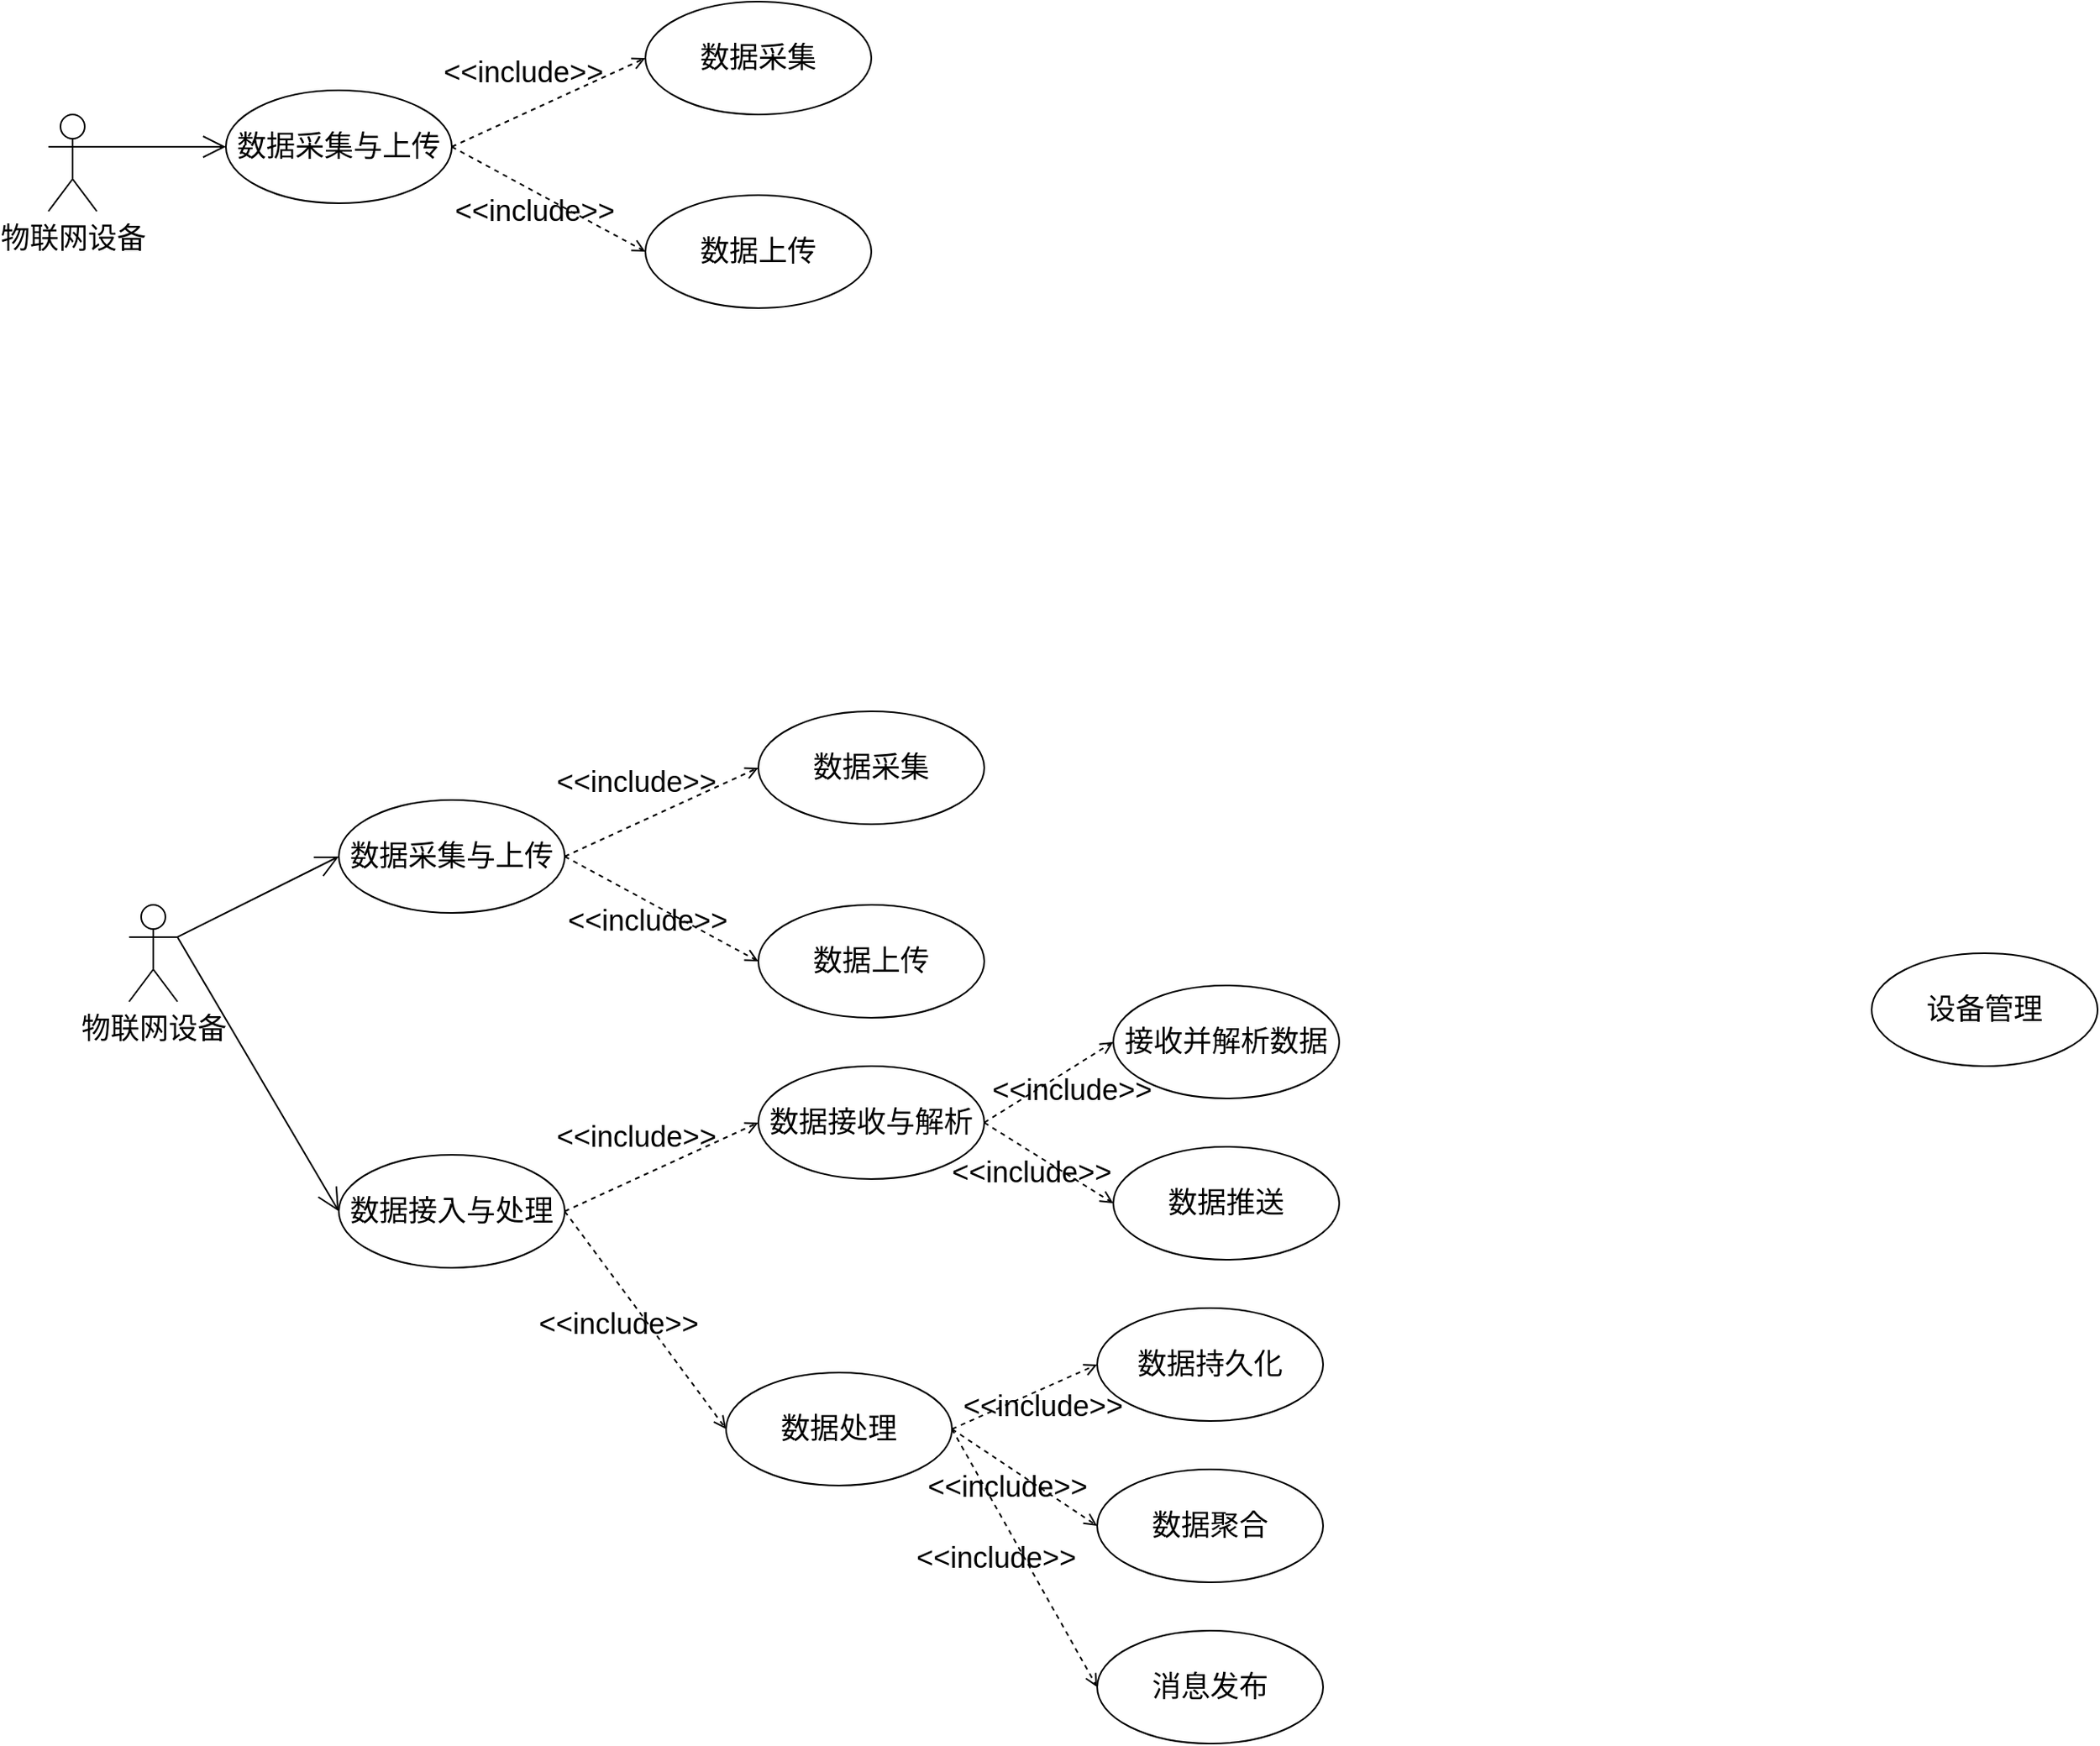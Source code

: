 <mxfile version="20.8.13" type="github">
  <diagram name="第 1 页" id="U8ydg2A2JW9uMpUj9Be2">
    <mxGraphModel dx="1114" dy="659" grid="1" gridSize="10" guides="1" tooltips="1" connect="1" arrows="1" fold="1" page="1" pageScale="1" pageWidth="827" pageHeight="1169" math="0" shadow="0">
      <root>
        <mxCell id="0" />
        <mxCell id="1" parent="0" />
        <mxCell id="imzyElsVaJJx6ul332XI-1" value="&lt;font style=&quot;font-size: 18px;&quot;&gt;物联网设备&lt;/font&gt;" style="shape=umlActor;verticalLabelPosition=bottom;verticalAlign=top;html=1;outlineConnect=0;" vertex="1" parent="1">
          <mxGeometry x="130" y="270" width="30" height="60" as="geometry" />
        </mxCell>
        <mxCell id="imzyElsVaJJx6ul332XI-2" value="数据采集与上传" style="ellipse;whiteSpace=wrap;html=1;fontSize=18;" vertex="1" parent="1">
          <mxGeometry x="240" y="255" width="140" height="70" as="geometry" />
        </mxCell>
        <mxCell id="imzyElsVaJJx6ul332XI-5" value="" style="endArrow=open;endFill=1;endSize=12;html=1;rounded=0;fontSize=18;exitX=1;exitY=0.333;exitDx=0;exitDy=0;exitPerimeter=0;entryX=0;entryY=0.5;entryDx=0;entryDy=0;" edge="1" parent="1" source="imzyElsVaJJx6ul332XI-1" target="imzyElsVaJJx6ul332XI-2">
          <mxGeometry width="160" relative="1" as="geometry">
            <mxPoint x="180" y="430" as="sourcePoint" />
            <mxPoint x="340" y="430" as="targetPoint" />
          </mxGeometry>
        </mxCell>
        <mxCell id="imzyElsVaJJx6ul332XI-6" value="&amp;lt;&amp;lt;include&amp;gt;&amp;gt;" style="html=1;verticalAlign=bottom;labelBackgroundColor=none;endArrow=open;endFill=0;dashed=1;rounded=0;fontSize=18;exitX=1;exitY=0.5;exitDx=0;exitDy=0;entryX=0;entryY=0.5;entryDx=0;entryDy=0;" edge="1" parent="1" source="imzyElsVaJJx6ul332XI-2" target="imzyElsVaJJx6ul332XI-7">
          <mxGeometry x="-0.192" y="11" width="160" relative="1" as="geometry">
            <mxPoint x="400" y="290" as="sourcePoint" />
            <mxPoint x="490" y="240" as="targetPoint" />
            <mxPoint as="offset" />
          </mxGeometry>
        </mxCell>
        <mxCell id="imzyElsVaJJx6ul332XI-7" value="数据采集" style="ellipse;whiteSpace=wrap;html=1;fontSize=18;" vertex="1" parent="1">
          <mxGeometry x="500" y="200" width="140" height="70" as="geometry" />
        </mxCell>
        <mxCell id="imzyElsVaJJx6ul332XI-8" style="edgeStyle=none;rounded=0;orthogonalLoop=1;jettySize=auto;html=1;entryX=0;entryY=0.5;entryDx=0;entryDy=0;fontSize=18;" edge="1" parent="1" source="imzyElsVaJJx6ul332XI-7" target="imzyElsVaJJx6ul332XI-7">
          <mxGeometry relative="1" as="geometry" />
        </mxCell>
        <mxCell id="imzyElsVaJJx6ul332XI-11" value="数据上传" style="ellipse;whiteSpace=wrap;html=1;fontSize=18;" vertex="1" parent="1">
          <mxGeometry x="500" y="320" width="140" height="70" as="geometry" />
        </mxCell>
        <mxCell id="imzyElsVaJJx6ul332XI-12" style="edgeStyle=none;rounded=0;orthogonalLoop=1;jettySize=auto;html=1;entryX=0;entryY=0.5;entryDx=0;entryDy=0;fontSize=18;" edge="1" parent="1" source="imzyElsVaJJx6ul332XI-11" target="imzyElsVaJJx6ul332XI-11">
          <mxGeometry relative="1" as="geometry" />
        </mxCell>
        <mxCell id="imzyElsVaJJx6ul332XI-13" value="&amp;lt;&amp;lt;include&amp;gt;&amp;gt;" style="html=1;verticalAlign=bottom;labelBackgroundColor=none;endArrow=open;endFill=0;dashed=1;rounded=0;fontSize=18;exitX=1;exitY=0.5;exitDx=0;exitDy=0;entryX=0;entryY=0.5;entryDx=0;entryDy=0;" edge="1" parent="1" source="imzyElsVaJJx6ul332XI-2" target="imzyElsVaJJx6ul332XI-11">
          <mxGeometry x="0.036" y="-23" width="160" relative="1" as="geometry">
            <mxPoint x="400" y="360" as="sourcePoint" />
            <mxPoint x="520" y="305" as="targetPoint" />
            <mxPoint as="offset" />
          </mxGeometry>
        </mxCell>
        <mxCell id="imzyElsVaJJx6ul332XI-14" value="&lt;font style=&quot;font-size: 18px;&quot;&gt;物联网设备&lt;/font&gt;" style="shape=umlActor;verticalLabelPosition=bottom;verticalAlign=top;html=1;outlineConnect=0;" vertex="1" parent="1">
          <mxGeometry x="180" y="760" width="30" height="60" as="geometry" />
        </mxCell>
        <mxCell id="imzyElsVaJJx6ul332XI-15" value="数据采集与上传" style="ellipse;whiteSpace=wrap;html=1;fontSize=18;" vertex="1" parent="1">
          <mxGeometry x="310" y="695" width="140" height="70" as="geometry" />
        </mxCell>
        <mxCell id="imzyElsVaJJx6ul332XI-16" value="" style="endArrow=open;endFill=1;endSize=12;html=1;rounded=0;fontSize=18;exitX=1;exitY=0.333;exitDx=0;exitDy=0;exitPerimeter=0;entryX=0;entryY=0.5;entryDx=0;entryDy=0;" edge="1" parent="1" source="imzyElsVaJJx6ul332XI-14" target="imzyElsVaJJx6ul332XI-15">
          <mxGeometry width="160" relative="1" as="geometry">
            <mxPoint x="230" y="920" as="sourcePoint" />
            <mxPoint x="390" y="920" as="targetPoint" />
          </mxGeometry>
        </mxCell>
        <mxCell id="imzyElsVaJJx6ul332XI-17" value="&amp;lt;&amp;lt;include&amp;gt;&amp;gt;" style="html=1;verticalAlign=bottom;labelBackgroundColor=none;endArrow=open;endFill=0;dashed=1;rounded=0;fontSize=18;exitX=1;exitY=0.5;exitDx=0;exitDy=0;entryX=0;entryY=0.5;entryDx=0;entryDy=0;" edge="1" parent="1" source="imzyElsVaJJx6ul332XI-15" target="imzyElsVaJJx6ul332XI-18">
          <mxGeometry x="-0.192" y="11" width="160" relative="1" as="geometry">
            <mxPoint x="470" y="730" as="sourcePoint" />
            <mxPoint x="560" y="680" as="targetPoint" />
            <mxPoint as="offset" />
          </mxGeometry>
        </mxCell>
        <mxCell id="imzyElsVaJJx6ul332XI-18" value="数据采集" style="ellipse;whiteSpace=wrap;html=1;fontSize=18;" vertex="1" parent="1">
          <mxGeometry x="570" y="640" width="140" height="70" as="geometry" />
        </mxCell>
        <mxCell id="imzyElsVaJJx6ul332XI-19" style="edgeStyle=none;rounded=0;orthogonalLoop=1;jettySize=auto;html=1;entryX=0;entryY=0.5;entryDx=0;entryDy=0;fontSize=18;" edge="1" parent="1" source="imzyElsVaJJx6ul332XI-18" target="imzyElsVaJJx6ul332XI-18">
          <mxGeometry relative="1" as="geometry" />
        </mxCell>
        <mxCell id="imzyElsVaJJx6ul332XI-20" value="数据上传" style="ellipse;whiteSpace=wrap;html=1;fontSize=18;" vertex="1" parent="1">
          <mxGeometry x="570" y="760" width="140" height="70" as="geometry" />
        </mxCell>
        <mxCell id="imzyElsVaJJx6ul332XI-21" style="edgeStyle=none;rounded=0;orthogonalLoop=1;jettySize=auto;html=1;entryX=0;entryY=0.5;entryDx=0;entryDy=0;fontSize=18;" edge="1" parent="1" source="imzyElsVaJJx6ul332XI-20" target="imzyElsVaJJx6ul332XI-20">
          <mxGeometry relative="1" as="geometry" />
        </mxCell>
        <mxCell id="imzyElsVaJJx6ul332XI-22" value="&amp;lt;&amp;lt;include&amp;gt;&amp;gt;" style="html=1;verticalAlign=bottom;labelBackgroundColor=none;endArrow=open;endFill=0;dashed=1;rounded=0;fontSize=18;exitX=1;exitY=0.5;exitDx=0;exitDy=0;entryX=0;entryY=0.5;entryDx=0;entryDy=0;" edge="1" parent="1" source="imzyElsVaJJx6ul332XI-15" target="imzyElsVaJJx6ul332XI-20">
          <mxGeometry x="0.036" y="-23" width="160" relative="1" as="geometry">
            <mxPoint x="470" y="800" as="sourcePoint" />
            <mxPoint x="590" y="745" as="targetPoint" />
            <mxPoint as="offset" />
          </mxGeometry>
        </mxCell>
        <mxCell id="imzyElsVaJJx6ul332XI-23" value="数据接入与处理" style="ellipse;whiteSpace=wrap;html=1;fontSize=18;" vertex="1" parent="1">
          <mxGeometry x="310" y="915" width="140" height="70" as="geometry" />
        </mxCell>
        <mxCell id="imzyElsVaJJx6ul332XI-24" value="&amp;lt;&amp;lt;include&amp;gt;&amp;gt;" style="html=1;verticalAlign=bottom;labelBackgroundColor=none;endArrow=open;endFill=0;dashed=1;rounded=0;fontSize=18;exitX=1;exitY=0.5;exitDx=0;exitDy=0;entryX=0;entryY=0.5;entryDx=0;entryDy=0;" edge="1" parent="1" source="imzyElsVaJJx6ul332XI-23" target="imzyElsVaJJx6ul332XI-25">
          <mxGeometry x="-0.192" y="11" width="160" relative="1" as="geometry">
            <mxPoint x="470" y="950" as="sourcePoint" />
            <mxPoint x="560" y="900" as="targetPoint" />
            <mxPoint as="offset" />
          </mxGeometry>
        </mxCell>
        <mxCell id="imzyElsVaJJx6ul332XI-25" value="数据接收与解析" style="ellipse;whiteSpace=wrap;html=1;fontSize=18;" vertex="1" parent="1">
          <mxGeometry x="570" y="860" width="140" height="70" as="geometry" />
        </mxCell>
        <mxCell id="imzyElsVaJJx6ul332XI-26" style="edgeStyle=none;rounded=0;orthogonalLoop=1;jettySize=auto;html=1;entryX=0;entryY=0.5;entryDx=0;entryDy=0;fontSize=18;" edge="1" parent="1" source="imzyElsVaJJx6ul332XI-25" target="imzyElsVaJJx6ul332XI-25">
          <mxGeometry relative="1" as="geometry" />
        </mxCell>
        <mxCell id="imzyElsVaJJx6ul332XI-27" value="数据处理" style="ellipse;whiteSpace=wrap;html=1;fontSize=18;" vertex="1" parent="1">
          <mxGeometry x="550" y="1050" width="140" height="70" as="geometry" />
        </mxCell>
        <mxCell id="imzyElsVaJJx6ul332XI-28" style="edgeStyle=none;rounded=0;orthogonalLoop=1;jettySize=auto;html=1;entryX=0;entryY=0.5;entryDx=0;entryDy=0;fontSize=18;" edge="1" parent="1" source="imzyElsVaJJx6ul332XI-27" target="imzyElsVaJJx6ul332XI-27">
          <mxGeometry relative="1" as="geometry" />
        </mxCell>
        <mxCell id="imzyElsVaJJx6ul332XI-29" value="&amp;lt;&amp;lt;include&amp;gt;&amp;gt;" style="html=1;verticalAlign=bottom;labelBackgroundColor=none;endArrow=open;endFill=0;dashed=1;rounded=0;fontSize=18;exitX=1;exitY=0.5;exitDx=0;exitDy=0;entryX=0;entryY=0.5;entryDx=0;entryDy=0;" edge="1" parent="1" source="imzyElsVaJJx6ul332XI-23" target="imzyElsVaJJx6ul332XI-27">
          <mxGeometry x="0.036" y="-23" width="160" relative="1" as="geometry">
            <mxPoint x="470" y="1020" as="sourcePoint" />
            <mxPoint x="590" y="965" as="targetPoint" />
            <mxPoint as="offset" />
          </mxGeometry>
        </mxCell>
        <mxCell id="imzyElsVaJJx6ul332XI-30" value="" style="endArrow=open;endFill=1;endSize=12;html=1;rounded=0;fontSize=18;exitX=1;exitY=0.333;exitDx=0;exitDy=0;exitPerimeter=0;entryX=0;entryY=0.5;entryDx=0;entryDy=0;" edge="1" parent="1" source="imzyElsVaJJx6ul332XI-14" target="imzyElsVaJJx6ul332XI-23">
          <mxGeometry width="160" relative="1" as="geometry">
            <mxPoint x="190" y="910" as="sourcePoint" />
            <mxPoint x="290" y="860" as="targetPoint" />
          </mxGeometry>
        </mxCell>
        <mxCell id="imzyElsVaJJx6ul332XI-33" value="接收并解析数据" style="ellipse;whiteSpace=wrap;html=1;fontSize=18;" vertex="1" parent="1">
          <mxGeometry x="790" y="810" width="140" height="70" as="geometry" />
        </mxCell>
        <mxCell id="imzyElsVaJJx6ul332XI-36" value="&amp;lt;&amp;lt;include&amp;gt;&amp;gt;" style="html=1;verticalAlign=bottom;labelBackgroundColor=none;endArrow=open;endFill=0;dashed=1;rounded=0;fontSize=18;exitX=1;exitY=0.5;exitDx=0;exitDy=0;entryX=0;entryY=0.5;entryDx=0;entryDy=0;" edge="1" parent="1" source="imzyElsVaJJx6ul332XI-25" target="imzyElsVaJJx6ul332XI-33">
          <mxGeometry x="0.036" y="-23" width="160" relative="1" as="geometry">
            <mxPoint x="840" y="990" as="sourcePoint" />
            <mxPoint x="960" y="1055" as="targetPoint" />
            <mxPoint as="offset" />
          </mxGeometry>
        </mxCell>
        <mxCell id="imzyElsVaJJx6ul332XI-37" value="数据推送" style="ellipse;whiteSpace=wrap;html=1;fontSize=18;" vertex="1" parent="1">
          <mxGeometry x="790" y="910" width="140" height="70" as="geometry" />
        </mxCell>
        <mxCell id="imzyElsVaJJx6ul332XI-38" value="&amp;lt;&amp;lt;include&amp;gt;&amp;gt;" style="html=1;verticalAlign=bottom;labelBackgroundColor=none;endArrow=open;endFill=0;dashed=1;rounded=0;fontSize=18;exitX=1;exitY=0.5;exitDx=0;exitDy=0;entryX=0;entryY=0.5;entryDx=0;entryDy=0;" edge="1" parent="1" source="imzyElsVaJJx6ul332XI-25" target="imzyElsVaJJx6ul332XI-37">
          <mxGeometry x="0.036" y="-23" width="160" relative="1" as="geometry">
            <mxPoint x="850" y="1060" as="sourcePoint" />
            <mxPoint x="920" y="1020" as="targetPoint" />
            <mxPoint as="offset" />
          </mxGeometry>
        </mxCell>
        <mxCell id="imzyElsVaJJx6ul332XI-39" value="&amp;lt;&amp;lt;include&amp;gt;&amp;gt;" style="html=1;verticalAlign=bottom;labelBackgroundColor=none;endArrow=open;endFill=0;dashed=1;rounded=0;fontSize=18;exitX=1;exitY=0.5;exitDx=0;exitDy=0;entryX=0;entryY=0.5;entryDx=0;entryDy=0;" edge="1" parent="1" source="imzyElsVaJJx6ul332XI-27" target="imzyElsVaJJx6ul332XI-41">
          <mxGeometry x="0.036" y="-23" width="160" relative="1" as="geometry">
            <mxPoint x="850" y="1070" as="sourcePoint" />
            <mxPoint x="920" y="1030" as="targetPoint" />
            <mxPoint as="offset" />
          </mxGeometry>
        </mxCell>
        <mxCell id="imzyElsVaJJx6ul332XI-40" value="消息发布" style="ellipse;whiteSpace=wrap;html=1;fontSize=18;" vertex="1" parent="1">
          <mxGeometry x="780" y="1210" width="140" height="70" as="geometry" />
        </mxCell>
        <mxCell id="imzyElsVaJJx6ul332XI-41" value="数据持久化" style="ellipse;whiteSpace=wrap;html=1;fontSize=18;" vertex="1" parent="1">
          <mxGeometry x="780" y="1010" width="140" height="70" as="geometry" />
        </mxCell>
        <mxCell id="imzyElsVaJJx6ul332XI-42" value="数据聚合" style="ellipse;whiteSpace=wrap;html=1;fontSize=18;" vertex="1" parent="1">
          <mxGeometry x="780" y="1110" width="140" height="70" as="geometry" />
        </mxCell>
        <mxCell id="imzyElsVaJJx6ul332XI-43" value="&amp;lt;&amp;lt;include&amp;gt;&amp;gt;" style="html=1;verticalAlign=bottom;labelBackgroundColor=none;endArrow=open;endFill=0;dashed=1;rounded=0;fontSize=18;exitX=1;exitY=0.5;exitDx=0;exitDy=0;entryX=0;entryY=0.5;entryDx=0;entryDy=0;" edge="1" parent="1" source="imzyElsVaJJx6ul332XI-27" target="imzyElsVaJJx6ul332XI-42">
          <mxGeometry x="0.036" y="-23" width="160" relative="1" as="geometry">
            <mxPoint x="690" y="1220" as="sourcePoint" />
            <mxPoint x="760" y="1180" as="targetPoint" />
            <mxPoint as="offset" />
          </mxGeometry>
        </mxCell>
        <mxCell id="imzyElsVaJJx6ul332XI-45" value="&amp;lt;&amp;lt;include&amp;gt;&amp;gt;" style="html=1;verticalAlign=bottom;labelBackgroundColor=none;endArrow=open;endFill=0;dashed=1;rounded=0;fontSize=18;exitX=1;exitY=0.5;exitDx=0;exitDy=0;entryX=0;entryY=0.5;entryDx=0;entryDy=0;" edge="1" parent="1" source="imzyElsVaJJx6ul332XI-27" target="imzyElsVaJJx6ul332XI-40">
          <mxGeometry x="0.036" y="-23" width="160" relative="1" as="geometry">
            <mxPoint x="620" y="1190" as="sourcePoint" />
            <mxPoint x="710" y="1250" as="targetPoint" />
            <mxPoint as="offset" />
          </mxGeometry>
        </mxCell>
        <mxCell id="imzyElsVaJJx6ul332XI-46" value="设备管理" style="ellipse;whiteSpace=wrap;html=1;fontSize=18;" vertex="1" parent="1">
          <mxGeometry x="1260" y="790" width="140" height="70" as="geometry" />
        </mxCell>
      </root>
    </mxGraphModel>
  </diagram>
</mxfile>
